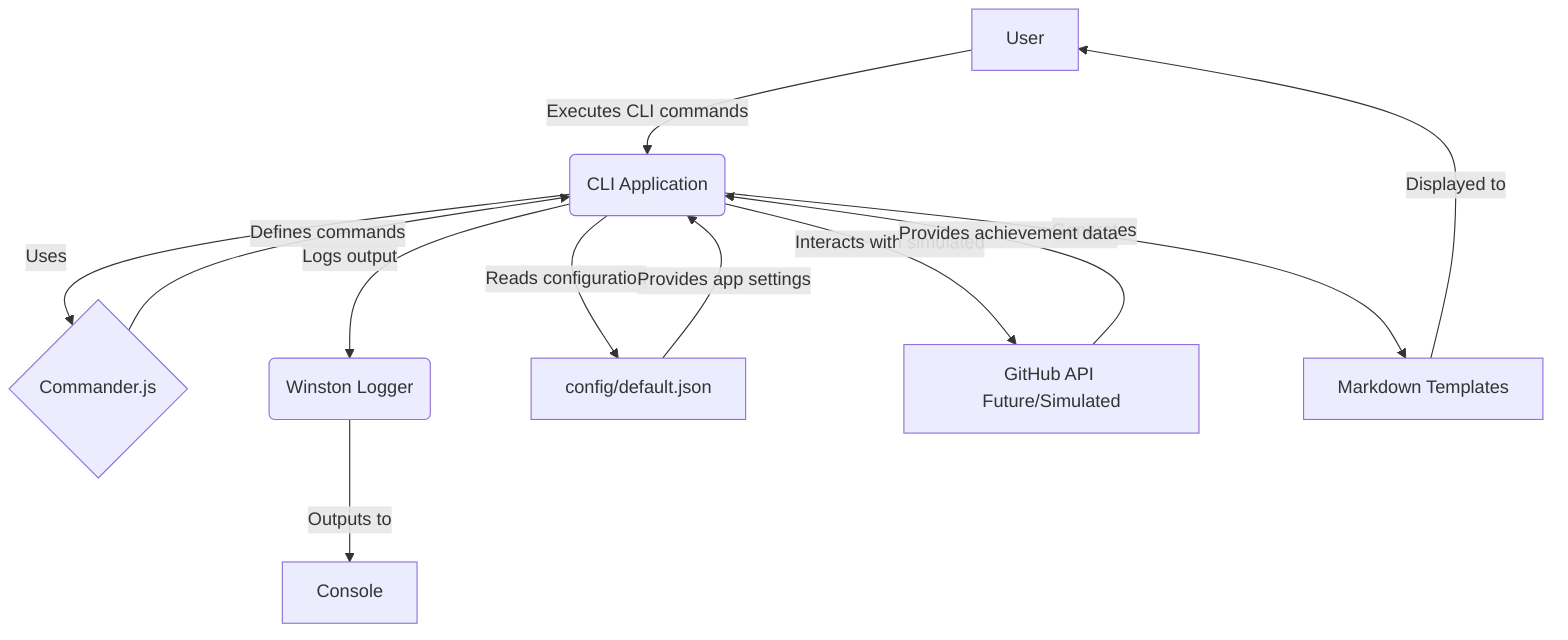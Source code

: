 graph TD
    A[User] -->|Executes CLI commands| B(CLI Application)
    B -->|Uses| C{Commander.js}
    B -->|Logs output| D(Winston Logger)
    B -->|Reads configuration| E[config/default.json]
    B -->|Interacts with simulated| F[GitHub API Future/Simulated]
    B -->|Generates| G[Markdown Templates]
    C -->|Defines commands| B
    D -->|Outputs to| H[Console]
    E -->|Provides app settings| B
    F -->|Provides achievement data| B
    G -->|Displayed to| A